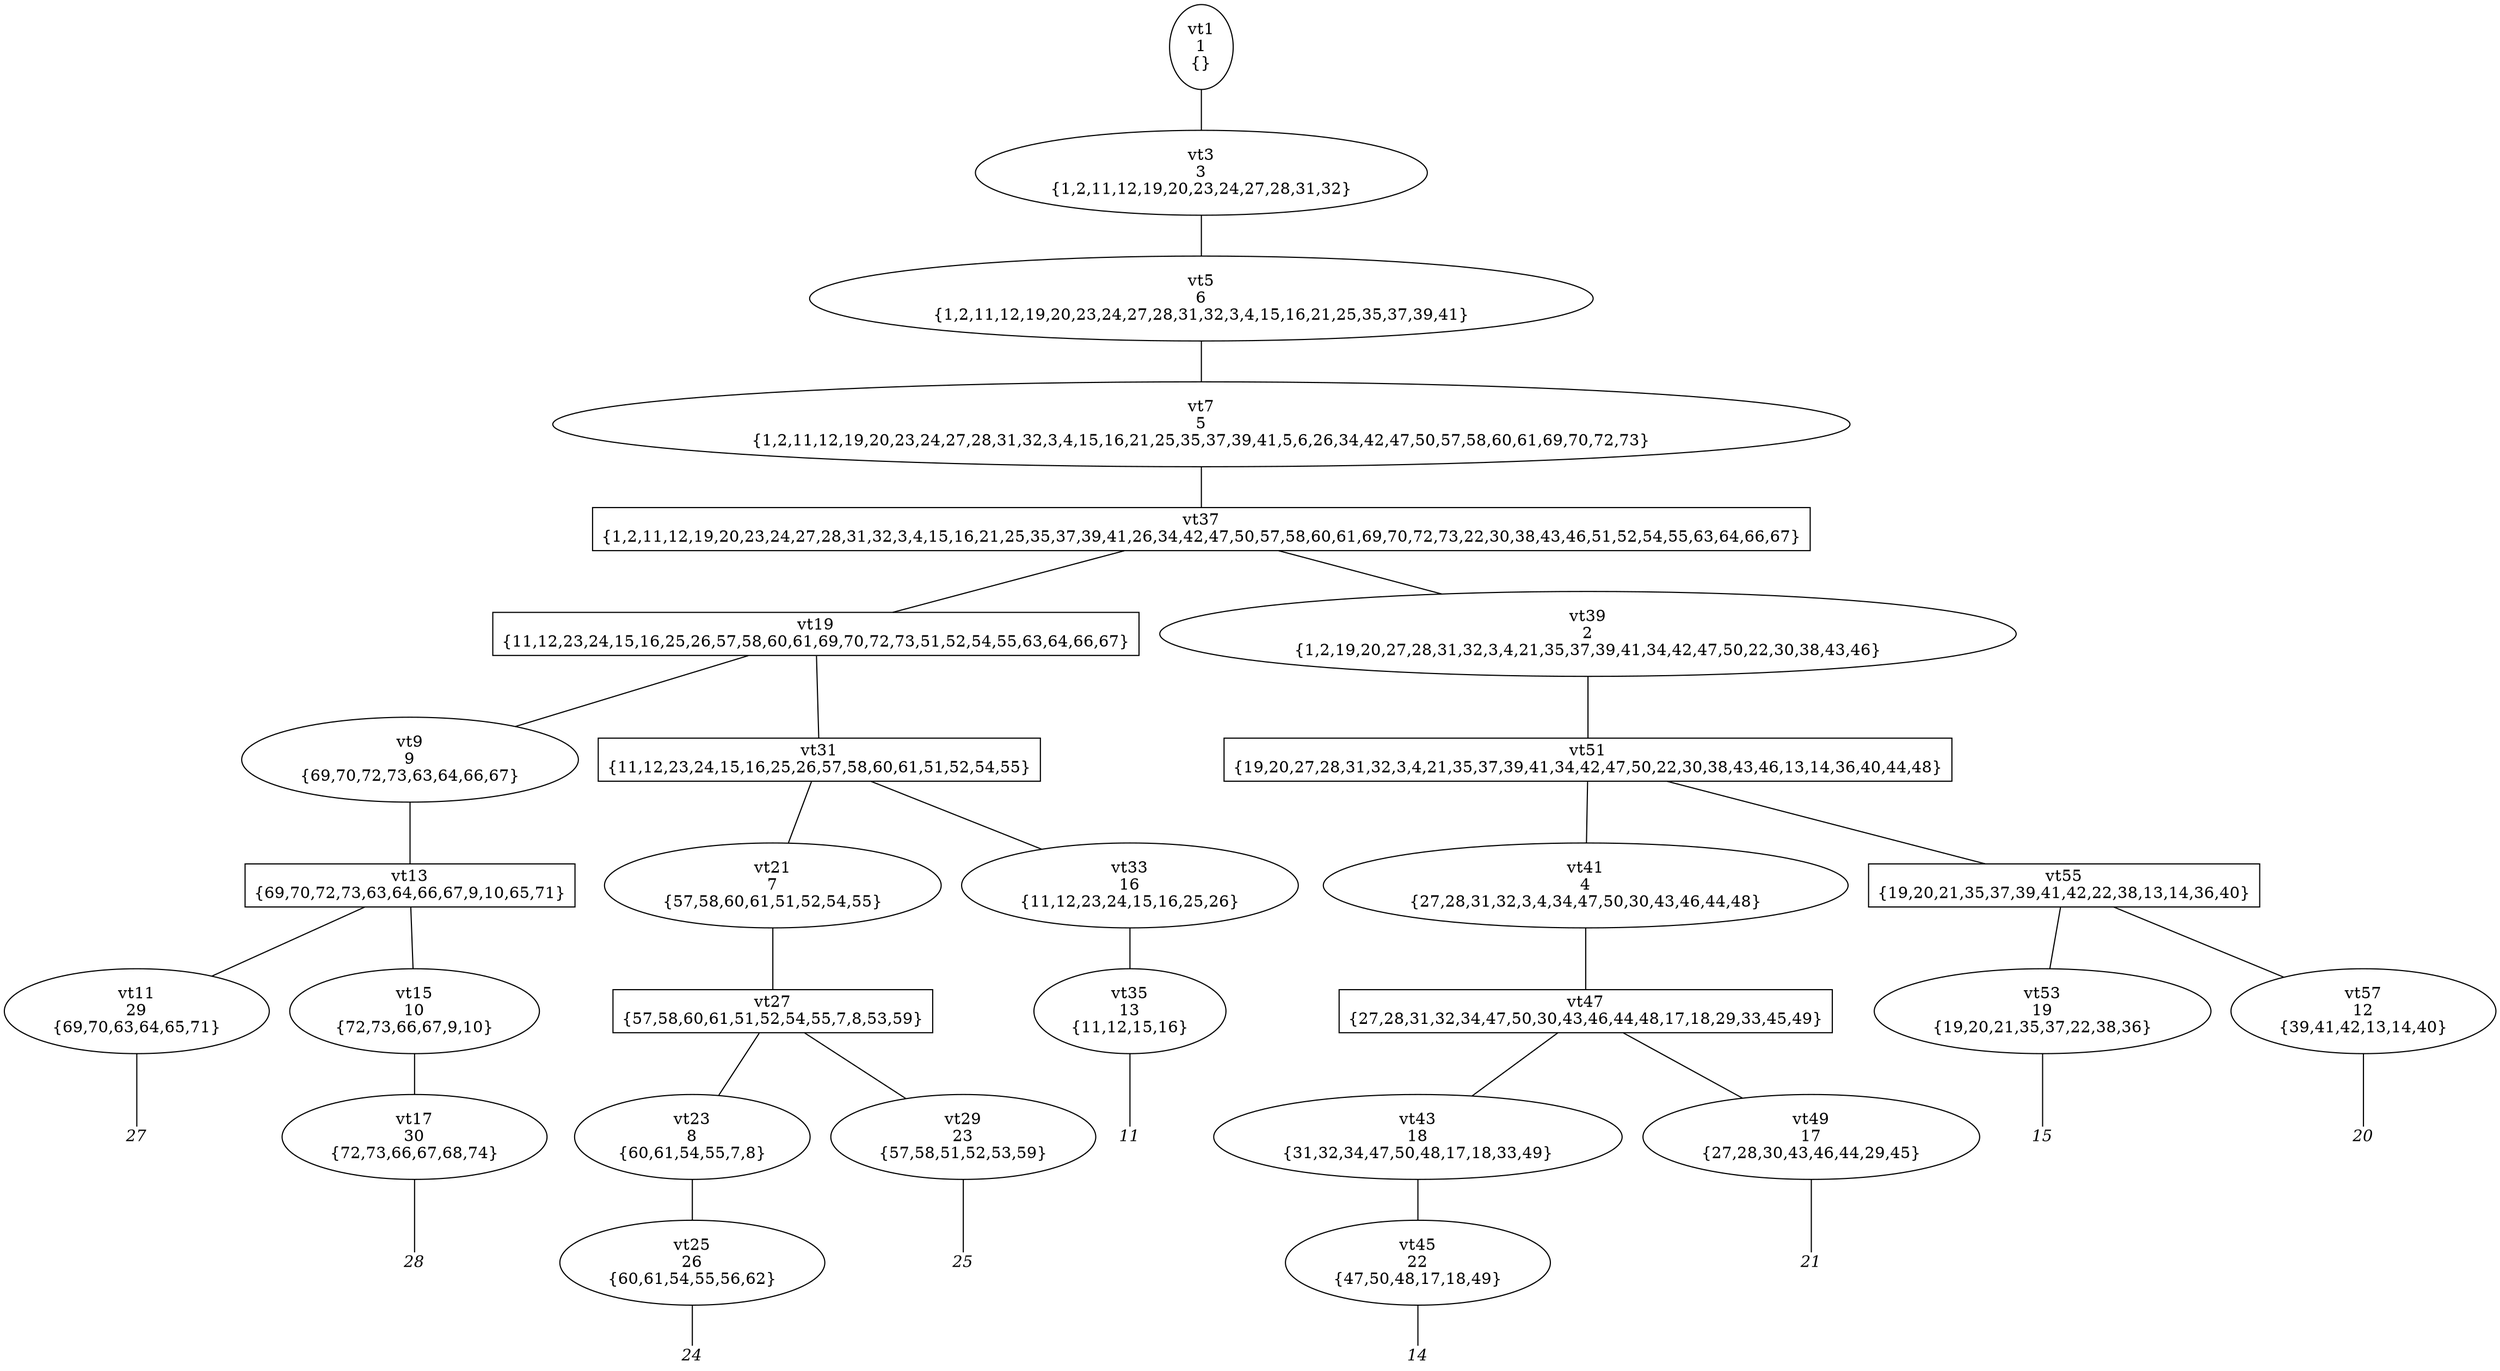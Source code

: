 
digraph vtree {

overlap=false

n1 [label="vt1
1
{}",shape="ellipse"]; 
n3 [label="vt3
3
{1,2,11,12,19,20,23,24,27,28,31,32}",shape="ellipse"]; 
n5 [label="vt5
6
{1,2,11,12,19,20,23,24,27,28,31,32,3,4,15,16,21,25,35,37,39,41}",shape="ellipse"]; 
n7 [label="vt7
5
{1,2,11,12,19,20,23,24,27,28,31,32,3,4,15,16,21,25,35,37,39,41,5,6,26,34,42,47,50,57,58,60,61,69,70,72,73}",shape="ellipse"]; 
n37 [label="vt37
{1,2,11,12,19,20,23,24,27,28,31,32,3,4,15,16,21,25,35,37,39,41,26,34,42,47,50,57,58,60,61,69,70,72,73,22,30,38,43,46,51,52,54,55,63,64,66,67}",shape="box"]; 
n19 [label="vt19
{11,12,23,24,15,16,25,26,57,58,60,61,69,70,72,73,51,52,54,55,63,64,66,67}",shape="box"]; 
n9 [label="vt9
9
{69,70,72,73,63,64,66,67}",shape="ellipse"]; 
n13 [label="vt13
{69,70,72,73,63,64,66,67,9,10,65,71}",shape="box"]; 
n11 [label="vt11
29
{69,70,63,64,65,71}",shape="ellipse"]; 
n12 [label="27",fontname="Times-Italic",fontsize=14,shape=plaintext,fixedsize=true,width=.25,height=.25]; 
n15 [label="vt15
10
{72,73,66,67,9,10}",shape="ellipse"]; 
n17 [label="vt17
30
{72,73,66,67,68,74}",shape="ellipse"]; 
n18 [label="28",fontname="Times-Italic",fontsize=14,shape=plaintext,fixedsize=true,width=.25,height=.25]; 
n31 [label="vt31
{11,12,23,24,15,16,25,26,57,58,60,61,51,52,54,55}",shape="box"]; 
n21 [label="vt21
7
{57,58,60,61,51,52,54,55}",shape="ellipse"]; 
n27 [label="vt27
{57,58,60,61,51,52,54,55,7,8,53,59}",shape="box"]; 
n23 [label="vt23
8
{60,61,54,55,7,8}",shape="ellipse"]; 
n25 [label="vt25
26
{60,61,54,55,56,62}",shape="ellipse"]; 
n26 [label="24",fontname="Times-Italic",fontsize=14,shape=plaintext,fixedsize=true,width=.25,height=.25]; 
n29 [label="vt29
23
{57,58,51,52,53,59}",shape="ellipse"]; 
n30 [label="25",fontname="Times-Italic",fontsize=14,shape=plaintext,fixedsize=true,width=.25,height=.25]; 
n33 [label="vt33
16
{11,12,23,24,15,16,25,26}",shape="ellipse"]; 
n35 [label="vt35
13
{11,12,15,16}",shape="ellipse"]; 
n36 [label="11",fontname="Times-Italic",fontsize=14,shape=plaintext,fixedsize=true,width=.25,height=.25]; 
n39 [label="vt39
2
{1,2,19,20,27,28,31,32,3,4,21,35,37,39,41,34,42,47,50,22,30,38,43,46}",shape="ellipse"]; 
n51 [label="vt51
{19,20,27,28,31,32,3,4,21,35,37,39,41,34,42,47,50,22,30,38,43,46,13,14,36,40,44,48}",shape="box"]; 
n41 [label="vt41
4
{27,28,31,32,3,4,34,47,50,30,43,46,44,48}",shape="ellipse"]; 
n47 [label="vt47
{27,28,31,32,34,47,50,30,43,46,44,48,17,18,29,33,45,49}",shape="box"]; 
n43 [label="vt43
18
{31,32,34,47,50,48,17,18,33,49}",shape="ellipse"]; 
n45 [label="vt45
22
{47,50,48,17,18,49}",shape="ellipse"]; 
n46 [label="14",fontname="Times-Italic",fontsize=14,shape=plaintext,fixedsize=true,width=.25,height=.25]; 
n49 [label="vt49
17
{27,28,30,43,46,44,29,45}",shape="ellipse"]; 
n50 [label="21",fontname="Times-Italic",fontsize=14,shape=plaintext,fixedsize=true,width=.25,height=.25]; 
n55 [label="vt55
{19,20,21,35,37,39,41,42,22,38,13,14,36,40}",shape="box"]; 
n53 [label="vt53
19
{19,20,21,35,37,22,38,36}",shape="ellipse"]; 
n54 [label="15",fontname="Times-Italic",fontsize=14,shape=plaintext,fixedsize=true,width=.25,height=.25]; 
n57 [label="vt57
12
{39,41,42,13,14,40}",shape="ellipse"]; 
n58 [label="20",fontname="Times-Italic",fontsize=14,shape=plaintext,fixedsize=true,width=.25,height=.25]; 
n1->n3 [arrowhead=none];
n3->n5 [arrowhead=none];
n5->n7 [arrowhead=none];
n7->n37 [arrowhead=none];
n37->n19 [arrowhead=none];
n19->n9 [arrowhead=none];
n9->n13 [arrowhead=none];
n13->n11 [arrowhead=none];
n11->n12 [arrowhead=none];
n13->n15 [arrowhead=none];
n15->n17 [arrowhead=none];
n17->n18 [arrowhead=none];
n19->n31 [arrowhead=none];
n31->n21 [arrowhead=none];
n21->n27 [arrowhead=none];
n27->n23 [arrowhead=none];
n23->n25 [arrowhead=none];
n25->n26 [arrowhead=none];
n27->n29 [arrowhead=none];
n29->n30 [arrowhead=none];
n31->n33 [arrowhead=none];
n33->n35 [arrowhead=none];
n35->n36 [arrowhead=none];
n37->n39 [arrowhead=none];
n39->n51 [arrowhead=none];
n51->n41 [arrowhead=none];
n41->n47 [arrowhead=none];
n47->n43 [arrowhead=none];
n43->n45 [arrowhead=none];
n45->n46 [arrowhead=none];
n47->n49 [arrowhead=none];
n49->n50 [arrowhead=none];
n51->n55 [arrowhead=none];
n55->n53 [arrowhead=none];
n53->n54 [arrowhead=none];
n55->n57 [arrowhead=none];
n57->n58 [arrowhead=none];


}